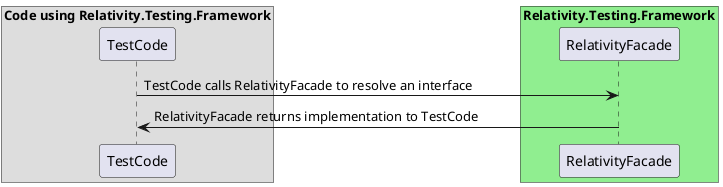 @startuml Relativity.Testing.Framework RegisteredServices Sequence Diagram

box "Code using Relativity.Testing.Framework"
participant "TestCode"
end box

box "Relativity.Testing.Framework" #LightGreen
participant "RelativityFacade"
end box

"TestCode" -> "RelativityFacade" : TestCode calls RelativityFacade to resolve an interface
"TestCode" <- "RelativityFacade" : RelativityFacade returns implementation to TestCode

@enduml
